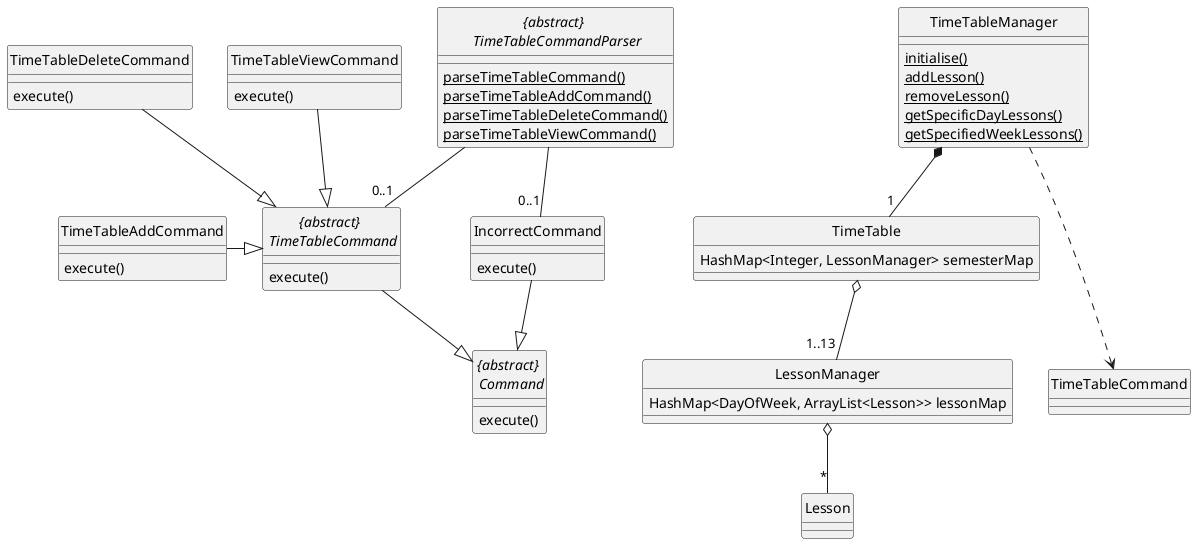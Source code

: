 @startuml

hide circle
skinparam classAttributeIconSize 0

class TimeTableAddCommand
class TimeTableDeleteCommand
class TimeTableViewCommand
class Lesson

abstract class "{abstract} \n TimeTableCommandParser" {
    {static} parseTimeTableCommand()
    {static} parseTimeTableAddCommand()
    {static} parseTimeTableDeleteCommand()
    {static} parseTimeTableViewCommand()
}

abstract class "{abstract} \n TimeTableCommand" {
    execute()
}

abstract class "{abstract} \n Command" {
    execute()
}

class TimeTable {
    HashMap<Integer, LessonManager> semesterMap
}

class TimeTableAddCommand {
    execute()
}

class TimeTableViewCommand {
    execute()
}

class TimeTableDeleteCommand {
    execute()
}

class IncorrectCommand {
    execute()
}

class LessonManager {
    HashMap<DayOfWeek, ArrayList<Lesson>> lessonMap
}

class TimeTableManager {
    {static} initialise()
    {static} addLesson()
    {static} removeLesson()
    {static} getSpecificDayLessons()
    {static} getSpecifiedWeekLessons()
}

"{abstract} \n TimeTableCommand" --|> "{abstract} \n Command"
IncorrectCommand --|> "{abstract} \n Command"

"{abstract} \n TimeTableCommandParser" -- "0..1" "{abstract} \n TimeTableCommand"
"{abstract} \n TimeTableCommandParser" -- "0..1" IncorrectCommand

TimeTableAddCommand -|> "{abstract} \n TimeTableCommand"
TimeTableDeleteCommand --|> "{abstract} \n TimeTableCommand"
TimeTableViewCommand --|> "{abstract} \n TimeTableCommand"
TimeTableManager *-- "1" TimeTable
TimeTable o-- "1..13" LessonManager
LessonManager o-- "*" Lesson

TimeTableManager ...> TimeTableCommand


@enduml